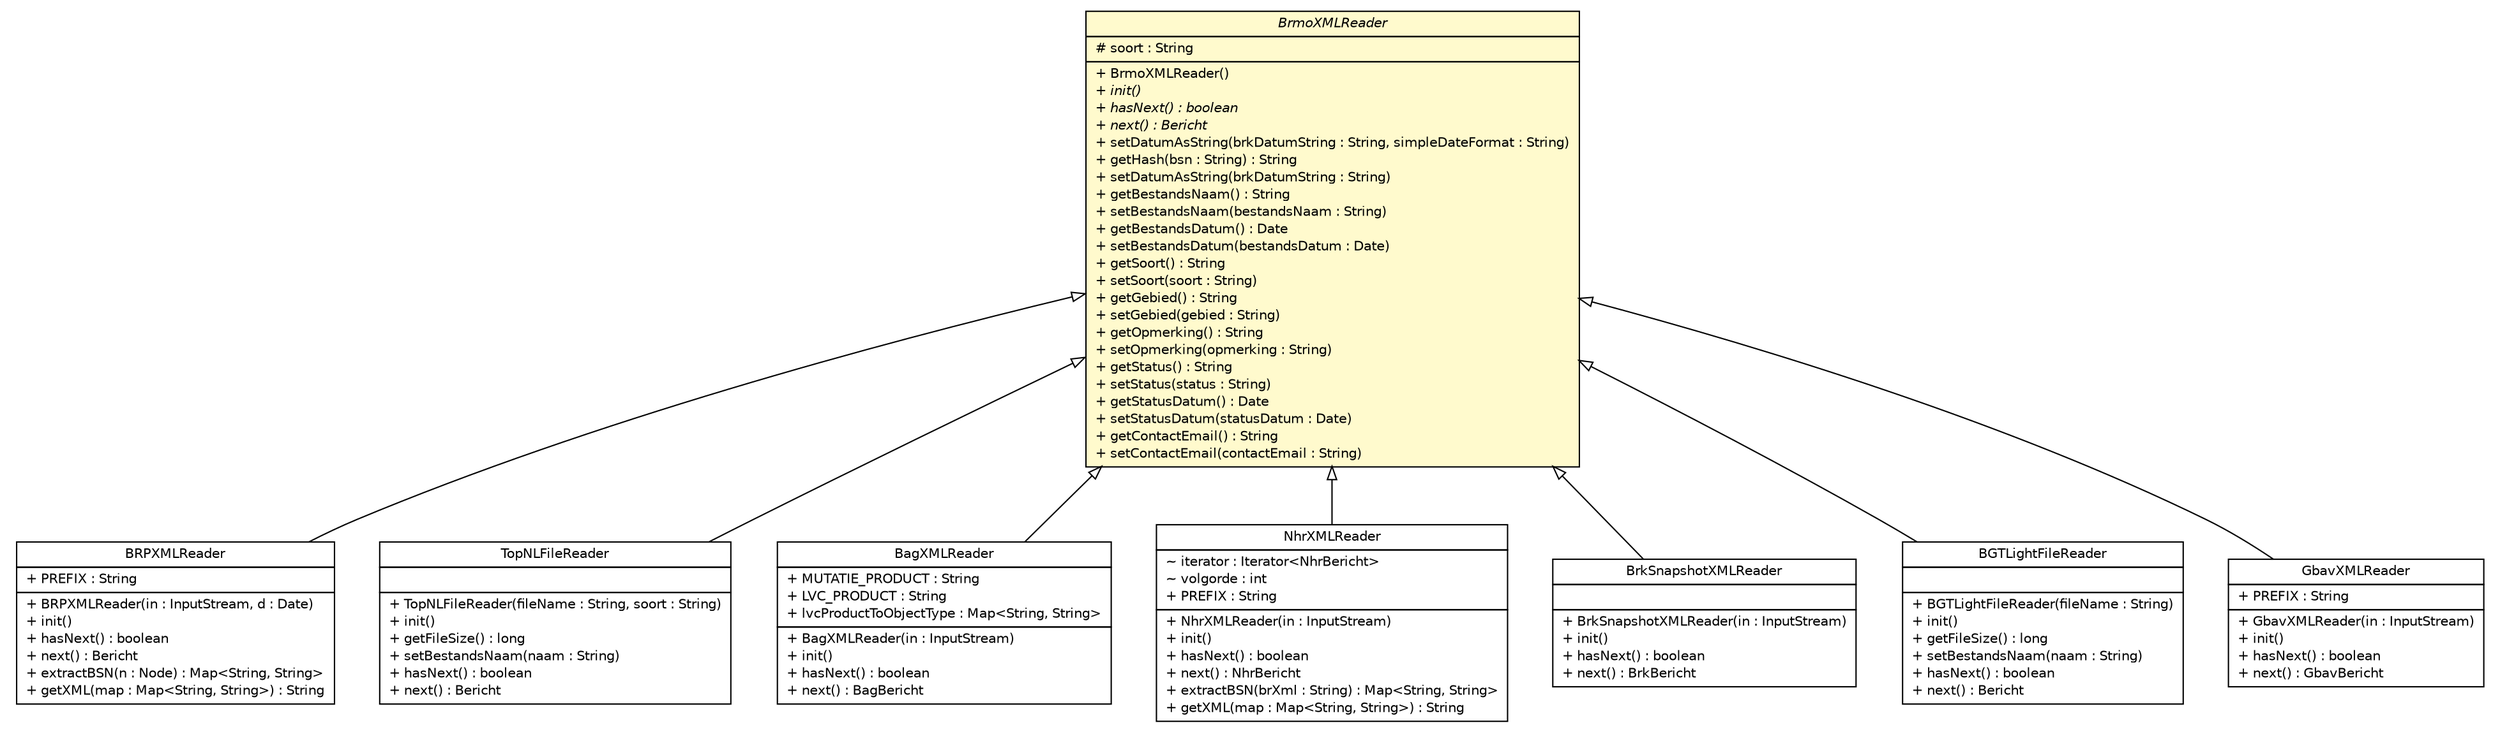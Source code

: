 #!/usr/local/bin/dot
#
# Class diagram 
# Generated by UMLGraph version R5_6-24-gf6e263 (http://www.umlgraph.org/)
#

digraph G {
	edge [fontname="Helvetica",fontsize=10,labelfontname="Helvetica",labelfontsize=10];
	node [fontname="Helvetica",fontsize=10,shape=plaintext];
	nodesep=0.25;
	ranksep=0.5;
	// nl.b3p.brmo.loader.xml.BrmoXMLReader
	c1246 [label=<<table title="nl.b3p.brmo.loader.xml.BrmoXMLReader" border="0" cellborder="1" cellspacing="0" cellpadding="2" port="p" bgcolor="lemonChiffon" href="./BrmoXMLReader.html">
		<tr><td><table border="0" cellspacing="0" cellpadding="1">
<tr><td align="center" balign="center"><font face="Helvetica-Oblique"> BrmoXMLReader </font></td></tr>
		</table></td></tr>
		<tr><td><table border="0" cellspacing="0" cellpadding="1">
<tr><td align="left" balign="left"> # soort : String </td></tr>
		</table></td></tr>
		<tr><td><table border="0" cellspacing="0" cellpadding="1">
<tr><td align="left" balign="left"> + BrmoXMLReader() </td></tr>
<tr><td align="left" balign="left"><font face="Helvetica-Oblique" point-size="10.0"> + init() </font></td></tr>
<tr><td align="left" balign="left"><font face="Helvetica-Oblique" point-size="10.0"> + hasNext() : boolean </font></td></tr>
<tr><td align="left" balign="left"><font face="Helvetica-Oblique" point-size="10.0"> + next() : Bericht </font></td></tr>
<tr><td align="left" balign="left"> + setDatumAsString(brkDatumString : String, simpleDateFormat : String) </td></tr>
<tr><td align="left" balign="left"> + getHash(bsn : String) : String </td></tr>
<tr><td align="left" balign="left"> + setDatumAsString(brkDatumString : String) </td></tr>
<tr><td align="left" balign="left"> + getBestandsNaam() : String </td></tr>
<tr><td align="left" balign="left"> + setBestandsNaam(bestandsNaam : String) </td></tr>
<tr><td align="left" balign="left"> + getBestandsDatum() : Date </td></tr>
<tr><td align="left" balign="left"> + setBestandsDatum(bestandsDatum : Date) </td></tr>
<tr><td align="left" balign="left"> + getSoort() : String </td></tr>
<tr><td align="left" balign="left"> + setSoort(soort : String) </td></tr>
<tr><td align="left" balign="left"> + getGebied() : String </td></tr>
<tr><td align="left" balign="left"> + setGebied(gebied : String) </td></tr>
<tr><td align="left" balign="left"> + getOpmerking() : String </td></tr>
<tr><td align="left" balign="left"> + setOpmerking(opmerking : String) </td></tr>
<tr><td align="left" balign="left"> + getStatus() : String </td></tr>
<tr><td align="left" balign="left"> + setStatus(status : String) </td></tr>
<tr><td align="left" balign="left"> + getStatusDatum() : Date </td></tr>
<tr><td align="left" balign="left"> + setStatusDatum(statusDatum : Date) </td></tr>
<tr><td align="left" balign="left"> + getContactEmail() : String </td></tr>
<tr><td align="left" balign="left"> + setContactEmail(contactEmail : String) </td></tr>
		</table></td></tr>
		</table>>, URL="./BrmoXMLReader.html", fontname="Helvetica", fontcolor="black", fontsize=10.0];
	// nl.b3p.brmo.loader.xml.BRPXMLReader
	c1247 [label=<<table title="nl.b3p.brmo.loader.xml.BRPXMLReader" border="0" cellborder="1" cellspacing="0" cellpadding="2" port="p" href="./BRPXMLReader.html">
		<tr><td><table border="0" cellspacing="0" cellpadding="1">
<tr><td align="center" balign="center"> BRPXMLReader </td></tr>
		</table></td></tr>
		<tr><td><table border="0" cellspacing="0" cellpadding="1">
<tr><td align="left" balign="left"> + PREFIX : String </td></tr>
		</table></td></tr>
		<tr><td><table border="0" cellspacing="0" cellpadding="1">
<tr><td align="left" balign="left"> + BRPXMLReader(in : InputStream, d : Date) </td></tr>
<tr><td align="left" balign="left"> + init() </td></tr>
<tr><td align="left" balign="left"> + hasNext() : boolean </td></tr>
<tr><td align="left" balign="left"> + next() : Bericht </td></tr>
<tr><td align="left" balign="left"> + extractBSN(n : Node) : Map&lt;String, String&gt; </td></tr>
<tr><td align="left" balign="left"> + getXML(map : Map&lt;String, String&gt;) : String </td></tr>
		</table></td></tr>
		</table>>, URL="./BRPXMLReader.html", fontname="Helvetica", fontcolor="black", fontsize=10.0];
	// nl.b3p.brmo.loader.xml.TopNLFileReader
	c1248 [label=<<table title="nl.b3p.brmo.loader.xml.TopNLFileReader" border="0" cellborder="1" cellspacing="0" cellpadding="2" port="p" href="./TopNLFileReader.html">
		<tr><td><table border="0" cellspacing="0" cellpadding="1">
<tr><td align="center" balign="center"> TopNLFileReader </td></tr>
		</table></td></tr>
		<tr><td><table border="0" cellspacing="0" cellpadding="1">
<tr><td align="left" balign="left">  </td></tr>
		</table></td></tr>
		<tr><td><table border="0" cellspacing="0" cellpadding="1">
<tr><td align="left" balign="left"> + TopNLFileReader(fileName : String, soort : String) </td></tr>
<tr><td align="left" balign="left"> + init() </td></tr>
<tr><td align="left" balign="left"> + getFileSize() : long </td></tr>
<tr><td align="left" balign="left"> + setBestandsNaam(naam : String) </td></tr>
<tr><td align="left" balign="left"> + hasNext() : boolean </td></tr>
<tr><td align="left" balign="left"> + next() : Bericht </td></tr>
		</table></td></tr>
		</table>>, URL="./TopNLFileReader.html", fontname="Helvetica", fontcolor="black", fontsize=10.0];
	// nl.b3p.brmo.loader.xml.BagXMLReader
	c1249 [label=<<table title="nl.b3p.brmo.loader.xml.BagXMLReader" border="0" cellborder="1" cellspacing="0" cellpadding="2" port="p" href="./BagXMLReader.html">
		<tr><td><table border="0" cellspacing="0" cellpadding="1">
<tr><td align="center" balign="center"> BagXMLReader </td></tr>
		</table></td></tr>
		<tr><td><table border="0" cellspacing="0" cellpadding="1">
<tr><td align="left" balign="left"> + MUTATIE_PRODUCT : String </td></tr>
<tr><td align="left" balign="left"> + LVC_PRODUCT : String </td></tr>
<tr><td align="left" balign="left"> + lvcProductToObjectType : Map&lt;String, String&gt; </td></tr>
		</table></td></tr>
		<tr><td><table border="0" cellspacing="0" cellpadding="1">
<tr><td align="left" balign="left"> + BagXMLReader(in : InputStream) </td></tr>
<tr><td align="left" balign="left"> + init() </td></tr>
<tr><td align="left" balign="left"> + hasNext() : boolean </td></tr>
<tr><td align="left" balign="left"> + next() : BagBericht </td></tr>
		</table></td></tr>
		</table>>, URL="./BagXMLReader.html", fontname="Helvetica", fontcolor="black", fontsize=10.0];
	// nl.b3p.brmo.loader.xml.NhrXMLReader
	c1250 [label=<<table title="nl.b3p.brmo.loader.xml.NhrXMLReader" border="0" cellborder="1" cellspacing="0" cellpadding="2" port="p" href="./NhrXMLReader.html">
		<tr><td><table border="0" cellspacing="0" cellpadding="1">
<tr><td align="center" balign="center"> NhrXMLReader </td></tr>
		</table></td></tr>
		<tr><td><table border="0" cellspacing="0" cellpadding="1">
<tr><td align="left" balign="left"> ~ iterator : Iterator&lt;NhrBericht&gt; </td></tr>
<tr><td align="left" balign="left"> ~ volgorde : int </td></tr>
<tr><td align="left" balign="left"> + PREFIX : String </td></tr>
		</table></td></tr>
		<tr><td><table border="0" cellspacing="0" cellpadding="1">
<tr><td align="left" balign="left"> + NhrXMLReader(in : InputStream) </td></tr>
<tr><td align="left" balign="left"> + init() </td></tr>
<tr><td align="left" balign="left"> + hasNext() : boolean </td></tr>
<tr><td align="left" balign="left"> + next() : NhrBericht </td></tr>
<tr><td align="left" balign="left"> + extractBSN(brXml : String) : Map&lt;String, String&gt; </td></tr>
<tr><td align="left" balign="left"> + getXML(map : Map&lt;String, String&gt;) : String </td></tr>
		</table></td></tr>
		</table>>, URL="./NhrXMLReader.html", fontname="Helvetica", fontcolor="black", fontsize=10.0];
	// nl.b3p.brmo.loader.xml.BrkSnapshotXMLReader
	c1251 [label=<<table title="nl.b3p.brmo.loader.xml.BrkSnapshotXMLReader" border="0" cellborder="1" cellspacing="0" cellpadding="2" port="p" href="./BrkSnapshotXMLReader.html">
		<tr><td><table border="0" cellspacing="0" cellpadding="1">
<tr><td align="center" balign="center"> BrkSnapshotXMLReader </td></tr>
		</table></td></tr>
		<tr><td><table border="0" cellspacing="0" cellpadding="1">
<tr><td align="left" balign="left">  </td></tr>
		</table></td></tr>
		<tr><td><table border="0" cellspacing="0" cellpadding="1">
<tr><td align="left" balign="left"> + BrkSnapshotXMLReader(in : InputStream) </td></tr>
<tr><td align="left" balign="left"> + init() </td></tr>
<tr><td align="left" balign="left"> + hasNext() : boolean </td></tr>
<tr><td align="left" balign="left"> + next() : BrkBericht </td></tr>
		</table></td></tr>
		</table>>, URL="./BrkSnapshotXMLReader.html", fontname="Helvetica", fontcolor="black", fontsize=10.0];
	// nl.b3p.brmo.loader.xml.BGTLightFileReader
	c1252 [label=<<table title="nl.b3p.brmo.loader.xml.BGTLightFileReader" border="0" cellborder="1" cellspacing="0" cellpadding="2" port="p" href="./BGTLightFileReader.html">
		<tr><td><table border="0" cellspacing="0" cellpadding="1">
<tr><td align="center" balign="center"> BGTLightFileReader </td></tr>
		</table></td></tr>
		<tr><td><table border="0" cellspacing="0" cellpadding="1">
<tr><td align="left" balign="left">  </td></tr>
		</table></td></tr>
		<tr><td><table border="0" cellspacing="0" cellpadding="1">
<tr><td align="left" balign="left"> + BGTLightFileReader(fileName : String) </td></tr>
<tr><td align="left" balign="left"> + init() </td></tr>
<tr><td align="left" balign="left"> + getFileSize() : long </td></tr>
<tr><td align="left" balign="left"> + setBestandsNaam(naam : String) </td></tr>
<tr><td align="left" balign="left"> + hasNext() : boolean </td></tr>
<tr><td align="left" balign="left"> + next() : Bericht </td></tr>
		</table></td></tr>
		</table>>, URL="./BGTLightFileReader.html", fontname="Helvetica", fontcolor="black", fontsize=10.0];
	// nl.b3p.brmo.loader.xml.GbavXMLReader
	c1253 [label=<<table title="nl.b3p.brmo.loader.xml.GbavXMLReader" border="0" cellborder="1" cellspacing="0" cellpadding="2" port="p" href="./GbavXMLReader.html">
		<tr><td><table border="0" cellspacing="0" cellpadding="1">
<tr><td align="center" balign="center"> GbavXMLReader </td></tr>
		</table></td></tr>
		<tr><td><table border="0" cellspacing="0" cellpadding="1">
<tr><td align="left" balign="left"> + PREFIX : String </td></tr>
		</table></td></tr>
		<tr><td><table border="0" cellspacing="0" cellpadding="1">
<tr><td align="left" balign="left"> + GbavXMLReader(in : InputStream) </td></tr>
<tr><td align="left" balign="left"> + init() </td></tr>
<tr><td align="left" balign="left"> + hasNext() : boolean </td></tr>
<tr><td align="left" balign="left"> + next() : GbavBericht </td></tr>
		</table></td></tr>
		</table>>, URL="./GbavXMLReader.html", fontname="Helvetica", fontcolor="black", fontsize=10.0];
	//nl.b3p.brmo.loader.xml.BRPXMLReader extends nl.b3p.brmo.loader.xml.BrmoXMLReader
	c1246:p -> c1247:p [dir=back,arrowtail=empty];
	//nl.b3p.brmo.loader.xml.TopNLFileReader extends nl.b3p.brmo.loader.xml.BrmoXMLReader
	c1246:p -> c1248:p [dir=back,arrowtail=empty];
	//nl.b3p.brmo.loader.xml.BagXMLReader extends nl.b3p.brmo.loader.xml.BrmoXMLReader
	c1246:p -> c1249:p [dir=back,arrowtail=empty];
	//nl.b3p.brmo.loader.xml.NhrXMLReader extends nl.b3p.brmo.loader.xml.BrmoXMLReader
	c1246:p -> c1250:p [dir=back,arrowtail=empty];
	//nl.b3p.brmo.loader.xml.BrkSnapshotXMLReader extends nl.b3p.brmo.loader.xml.BrmoXMLReader
	c1246:p -> c1251:p [dir=back,arrowtail=empty];
	//nl.b3p.brmo.loader.xml.BGTLightFileReader extends nl.b3p.brmo.loader.xml.BrmoXMLReader
	c1246:p -> c1252:p [dir=back,arrowtail=empty];
	//nl.b3p.brmo.loader.xml.GbavXMLReader extends nl.b3p.brmo.loader.xml.BrmoXMLReader
	c1246:p -> c1253:p [dir=back,arrowtail=empty];
}

